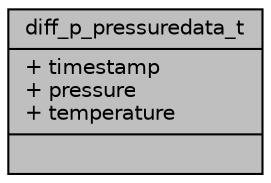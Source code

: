 digraph "diff_p_pressuredata_t"
{
  edge [fontname="Helvetica",fontsize="10",labelfontname="Helvetica",labelfontsize="10"];
  node [fontname="Helvetica",fontsize="10",shape=record];
  Node1 [label="{diff_p_pressuredata_t\n|+ timestamp\l+ pressure\l+ temperature\l|}",height=0.2,width=0.4,color="black", fillcolor="grey75", style="filled", fontcolor="black"];
}
